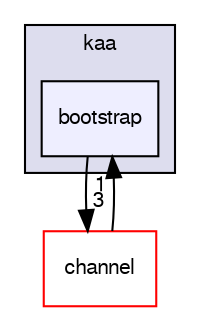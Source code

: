 digraph "/var/lib/jenkins/workspace/kaa_stable/client/client-multi/client-cpp/kaa/bootstrap" {
  bgcolor=transparent;
  compound=true
  node [ fontsize="10", fontname="FreeSans"];
  edge [ labelfontsize="10", labelfontname="FreeSans"];
  subgraph clusterdir_83f90e4da98ad448748a0c1293854263 {
    graph [ bgcolor="#ddddee", pencolor="black", label="kaa" fontname="FreeSans", fontsize="10", URL="dir_83f90e4da98ad448748a0c1293854263.html"]
  dir_18be0b2d964b07d50860ab78d502bbbf [shape=box, label="bootstrap", style="filled", fillcolor="#eeeeff", pencolor="black", URL="dir_18be0b2d964b07d50860ab78d502bbbf.html"];
  }
  dir_e0d3c5e08d2a34b96d39e895ad0bbab8 [shape=box label="channel" color="red" URL="dir_e0d3c5e08d2a34b96d39e895ad0bbab8.html"];
  dir_e0d3c5e08d2a34b96d39e895ad0bbab8->dir_18be0b2d964b07d50860ab78d502bbbf [headlabel="1", labeldistance=1.5 headhref="dir_000010_000009.html"];
  dir_18be0b2d964b07d50860ab78d502bbbf->dir_e0d3c5e08d2a34b96d39e895ad0bbab8 [headlabel="3", labeldistance=1.5 headhref="dir_000009_000010.html"];
}
